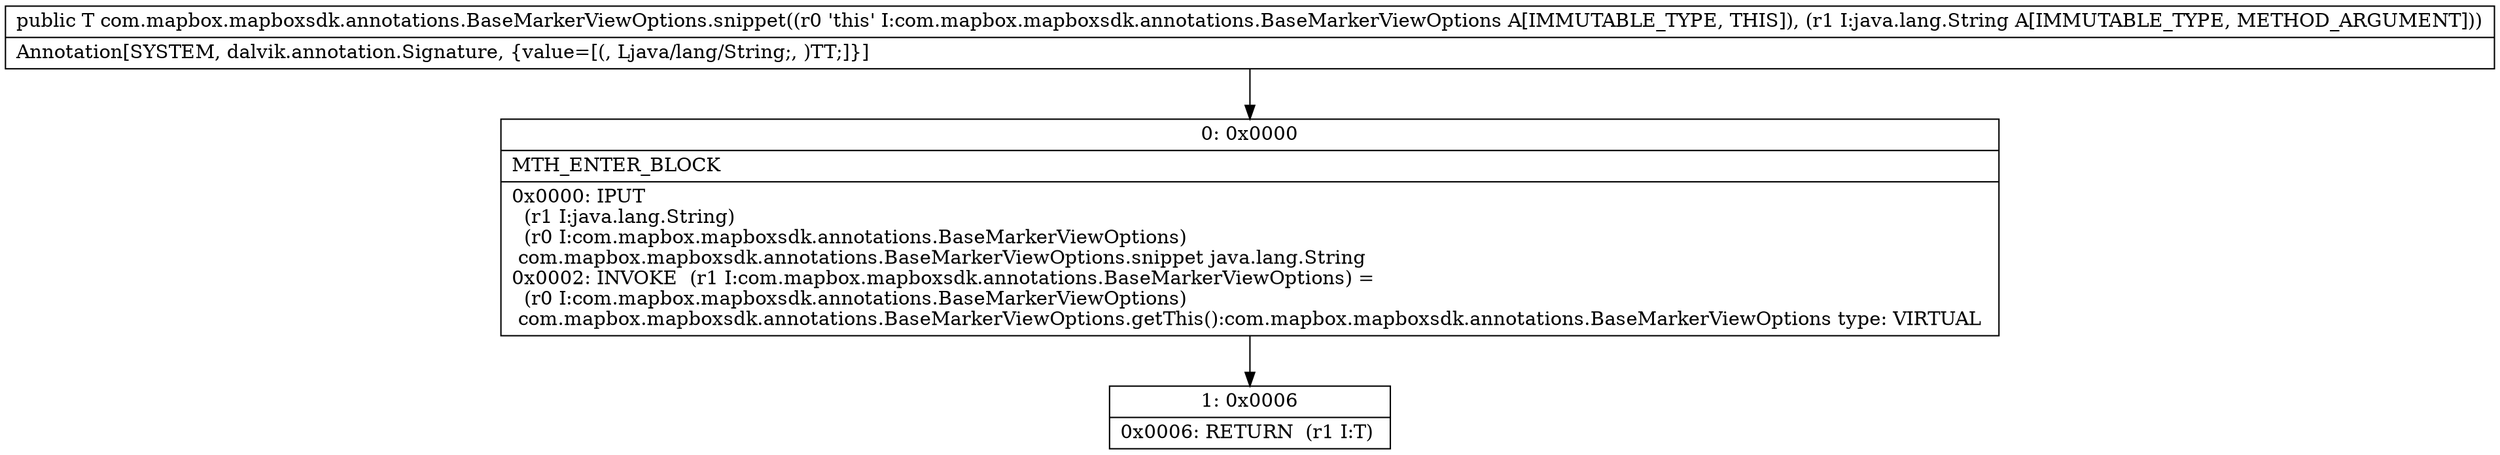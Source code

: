 digraph "CFG forcom.mapbox.mapboxsdk.annotations.BaseMarkerViewOptions.snippet(Ljava\/lang\/String;)Lcom\/mapbox\/mapboxsdk\/annotations\/BaseMarkerViewOptions;" {
Node_0 [shape=record,label="{0\:\ 0x0000|MTH_ENTER_BLOCK\l|0x0000: IPUT  \l  (r1 I:java.lang.String)\l  (r0 I:com.mapbox.mapboxsdk.annotations.BaseMarkerViewOptions)\l com.mapbox.mapboxsdk.annotations.BaseMarkerViewOptions.snippet java.lang.String \l0x0002: INVOKE  (r1 I:com.mapbox.mapboxsdk.annotations.BaseMarkerViewOptions) = \l  (r0 I:com.mapbox.mapboxsdk.annotations.BaseMarkerViewOptions)\l com.mapbox.mapboxsdk.annotations.BaseMarkerViewOptions.getThis():com.mapbox.mapboxsdk.annotations.BaseMarkerViewOptions type: VIRTUAL \l}"];
Node_1 [shape=record,label="{1\:\ 0x0006|0x0006: RETURN  (r1 I:T) \l}"];
MethodNode[shape=record,label="{public T com.mapbox.mapboxsdk.annotations.BaseMarkerViewOptions.snippet((r0 'this' I:com.mapbox.mapboxsdk.annotations.BaseMarkerViewOptions A[IMMUTABLE_TYPE, THIS]), (r1 I:java.lang.String A[IMMUTABLE_TYPE, METHOD_ARGUMENT]))  | Annotation[SYSTEM, dalvik.annotation.Signature, \{value=[(, Ljava\/lang\/String;, )TT;]\}]\l}"];
MethodNode -> Node_0;
Node_0 -> Node_1;
}

